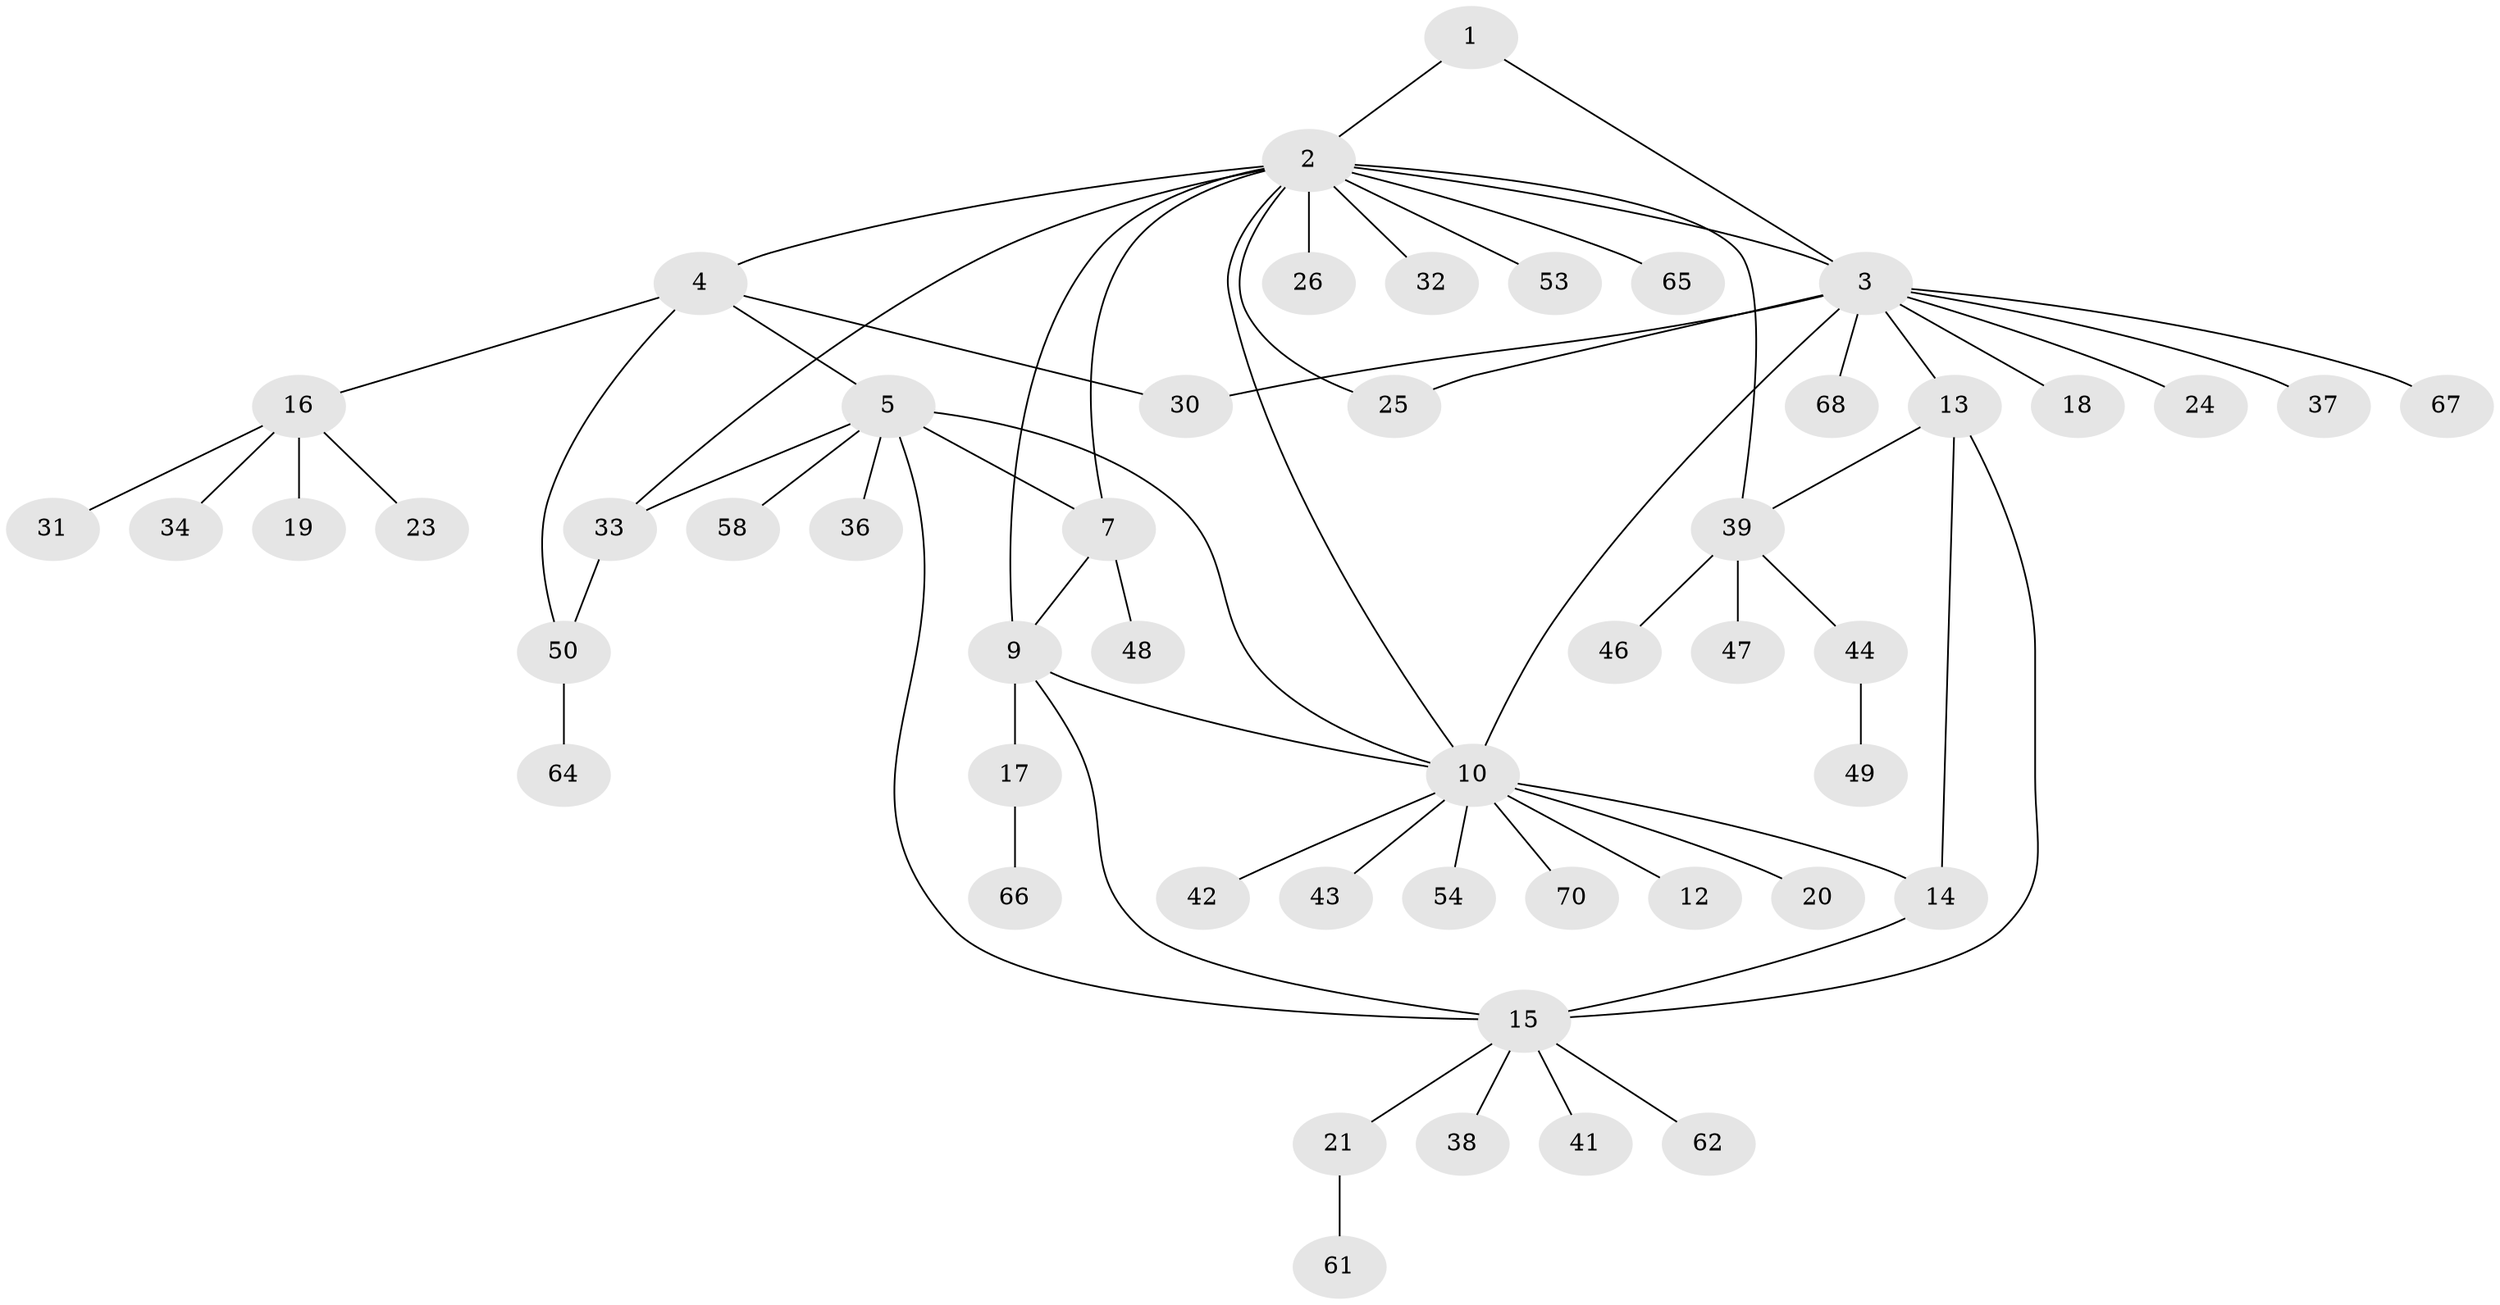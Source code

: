 // original degree distribution, {3: 0.07142857142857142, 8: 0.02857142857142857, 11: 0.014285714285714285, 7: 0.02857142857142857, 5: 0.07142857142857142, 6: 0.02857142857142857, 4: 0.02857142857142857, 9: 0.014285714285714285, 2: 0.17142857142857143, 1: 0.5428571428571428}
// Generated by graph-tools (version 1.1) at 2025/11/02/27/25 16:11:36]
// undirected, 51 vertices, 65 edges
graph export_dot {
graph [start="1"]
  node [color=gray90,style=filled];
  1 [super="+63"];
  2 [super="+8"];
  3 [super="+60"];
  4 [super="+57"];
  5 [super="+6"];
  7 [super="+35"];
  9;
  10 [super="+11"];
  12 [super="+29"];
  13;
  14 [super="+59"];
  15 [super="+27"];
  16 [super="+22"];
  17 [super="+28"];
  18;
  19;
  20;
  21 [super="+52"];
  23;
  24;
  25 [super="+40"];
  26;
  30;
  31;
  32;
  33;
  34;
  36;
  37;
  38;
  39 [super="+55"];
  41;
  42 [super="+45"];
  43;
  44 [super="+56"];
  46;
  47;
  48;
  49;
  50 [super="+51"];
  53;
  54;
  58;
  61 [super="+69"];
  62;
  64;
  65;
  66;
  67;
  68;
  70;
  1 -- 2;
  1 -- 3;
  2 -- 3;
  2 -- 4;
  2 -- 10;
  2 -- 32;
  2 -- 39;
  2 -- 65;
  2 -- 33;
  2 -- 53;
  2 -- 7;
  2 -- 9;
  2 -- 26;
  2 -- 25;
  3 -- 13;
  3 -- 18;
  3 -- 24;
  3 -- 30;
  3 -- 37;
  3 -- 67;
  3 -- 68;
  3 -- 10;
  3 -- 25;
  4 -- 5 [weight=2];
  4 -- 16;
  4 -- 30;
  4 -- 50;
  5 -- 15;
  5 -- 33;
  5 -- 36;
  5 -- 58;
  5 -- 7;
  5 -- 10;
  7 -- 9;
  7 -- 48;
  9 -- 15;
  9 -- 17;
  9 -- 10;
  10 -- 12 [weight=2];
  10 -- 42;
  10 -- 54;
  10 -- 70;
  10 -- 43;
  10 -- 14;
  10 -- 20;
  13 -- 14;
  13 -- 15;
  13 -- 39;
  14 -- 15;
  15 -- 21;
  15 -- 38;
  15 -- 41;
  15 -- 62;
  16 -- 19;
  16 -- 23;
  16 -- 31;
  16 -- 34;
  17 -- 66;
  21 -- 61;
  33 -- 50;
  39 -- 44;
  39 -- 46;
  39 -- 47;
  44 -- 49;
  50 -- 64;
}
